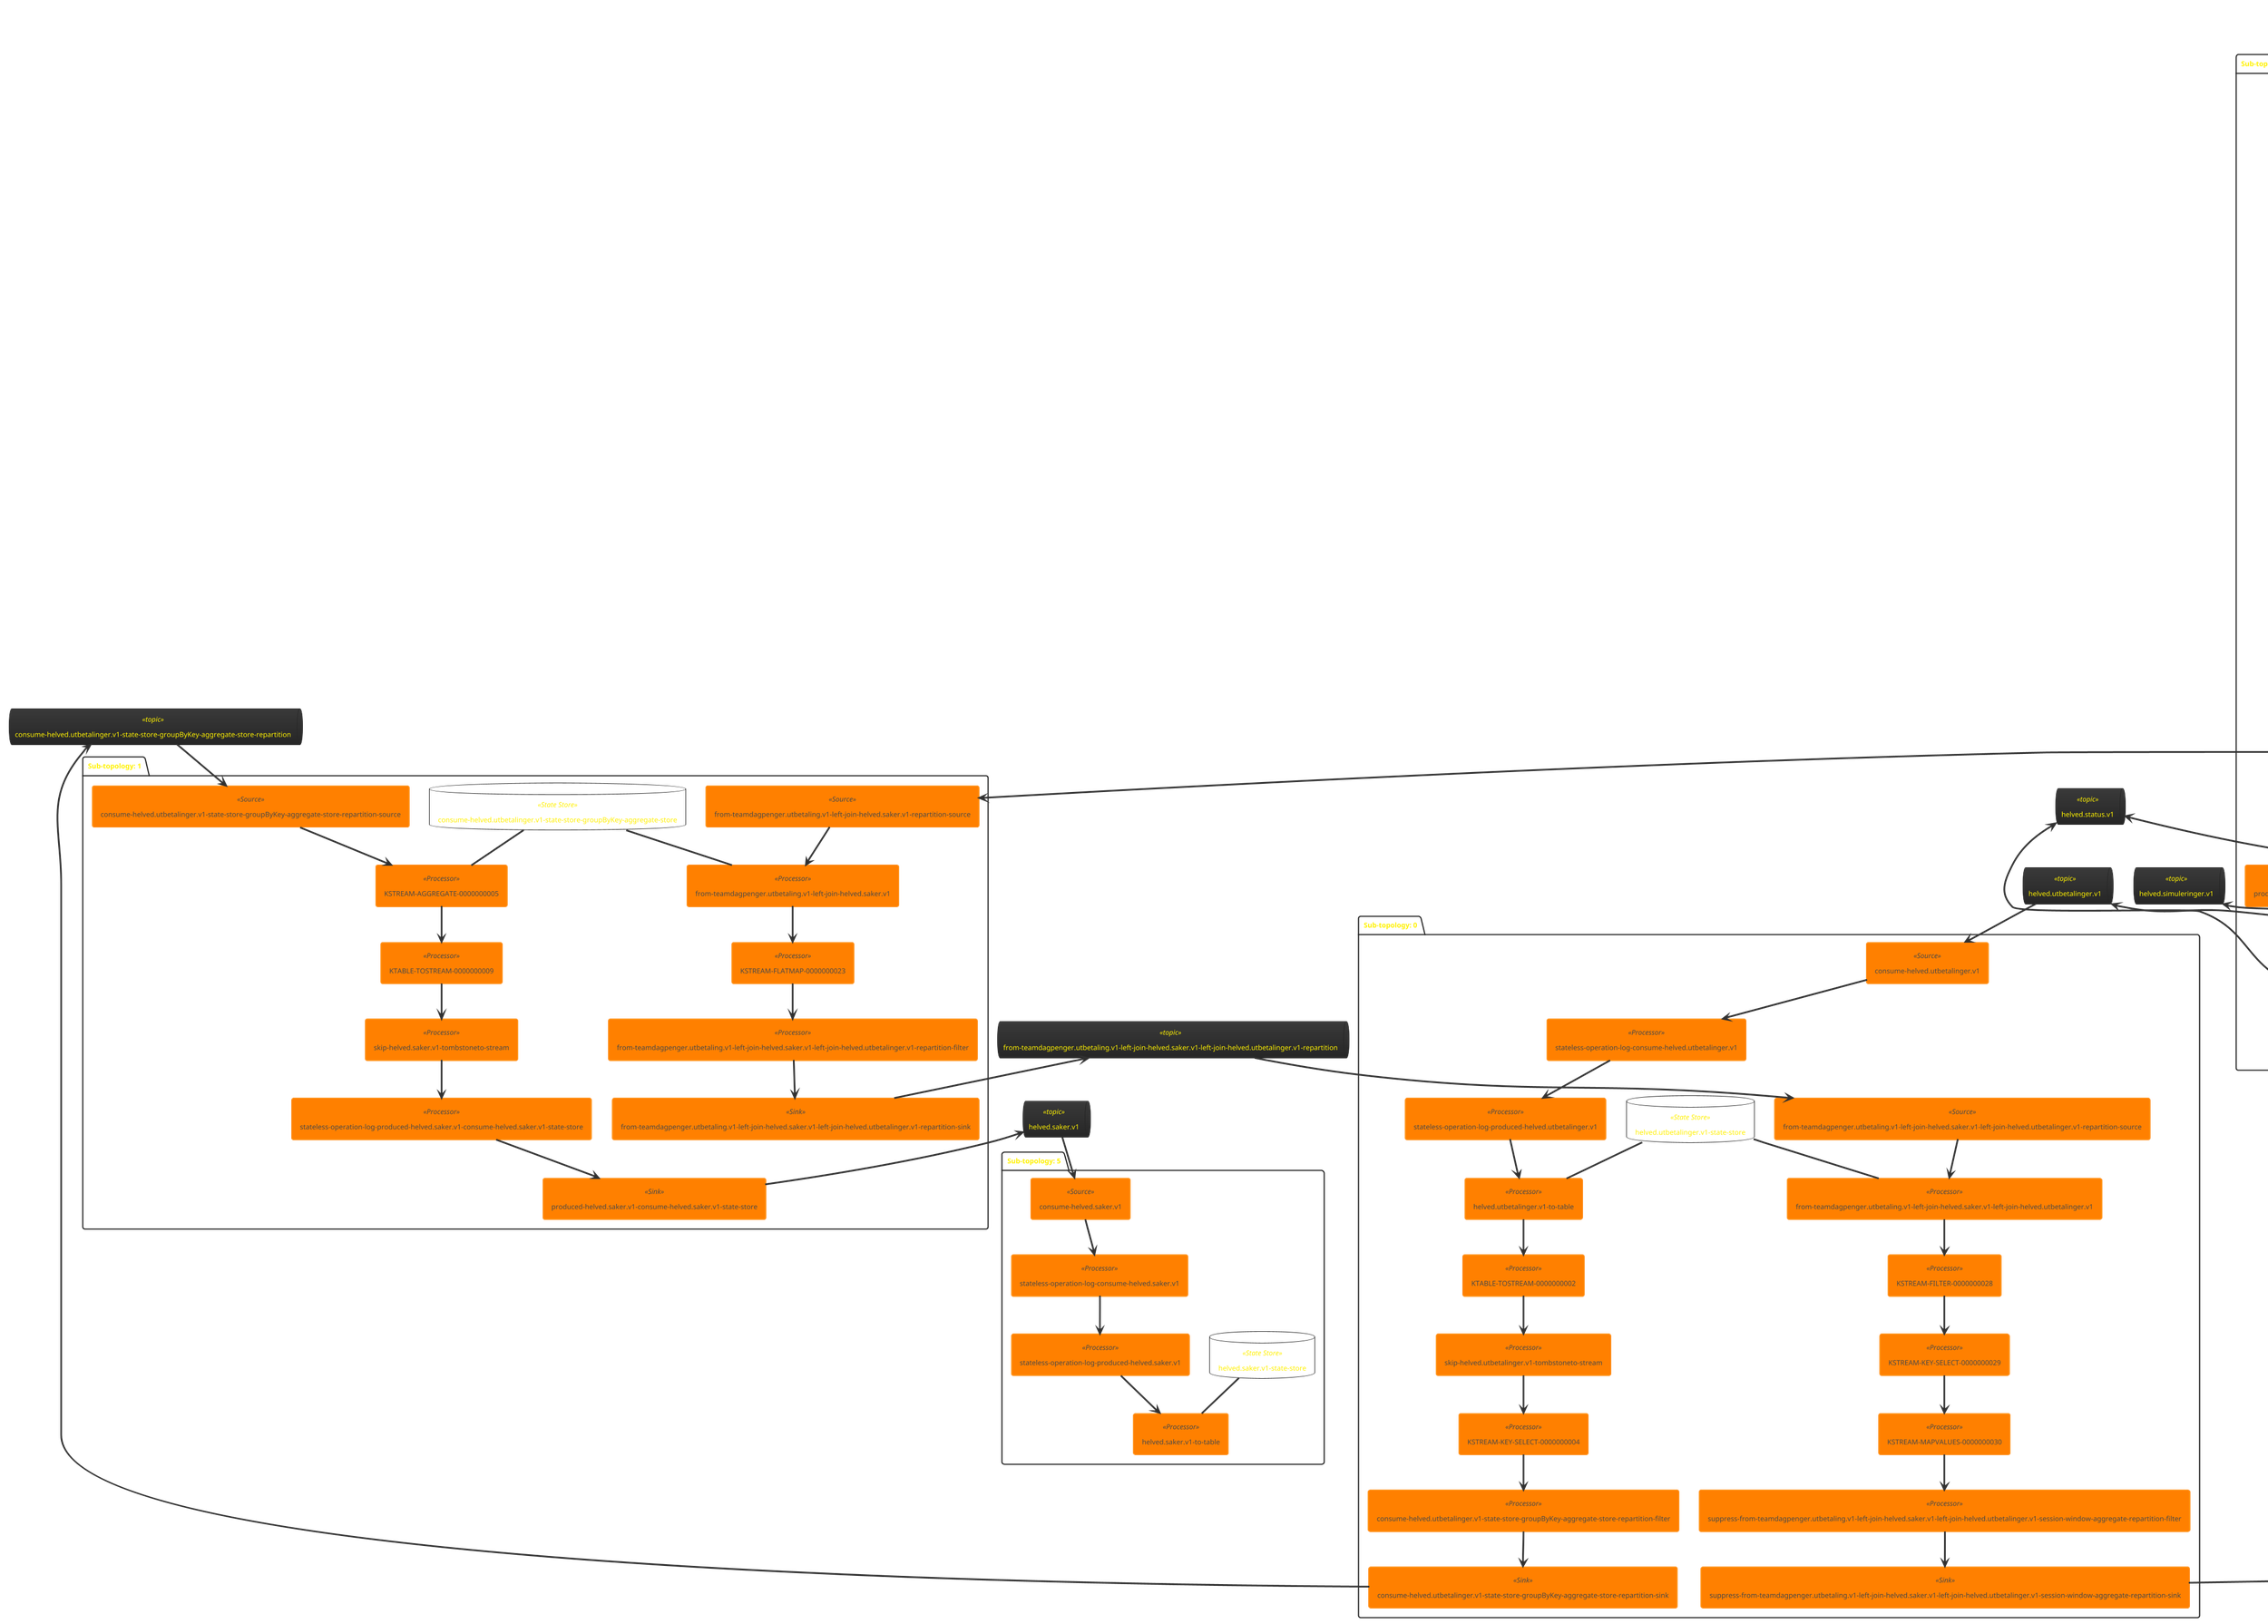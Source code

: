 @startuml
!theme black-knight
queue "consume-helved.utbetalinger.v1-state-store-groupByKey-aggregate-store-repartition" <<topic>> as consume_helved_utbetalinger_v1_state_store_groupByKey_aggregate_store_repartition
queue "suppress-from-teamdagpenger.utbetaling.v1-left-join-helved.saker.v1-left-join-helved.utbetalinger.v1-session-window-aggregate-repartition" <<topic>> as suppress_from_teamdagpenger_utbetaling_v1_left_join_helved_saker_v1_left_join_helved_utbetalinger_v1_session_window_aggregate_repartition
queue "helved.utbetalinger.v1" <<topic>> as helved_utbetalinger_v1
queue "from-teamdagpenger.utbetaling.v1-left-join-helved.saker.v1-left-join-helved.utbetalinger.v1-repartition" <<topic>> as from_teamdagpenger_utbetaling_v1_left_join_helved_saker_v1_left_join_helved_utbetalinger_v1_repartition
queue "helved.saker.v1" <<topic>> as helved_saker_v1
queue "from-teamdagpenger.utbetaling.v1-left-join-helved.saker.v1-repartition" <<topic>> as from_teamdagpenger_utbetaling_v1_left_join_helved_saker_v1_repartition
queue "from-teamdagpenger.utbetaling.v1-repartition" <<topic>> as from_teamdagpenger_utbetaling_v1_repartition
queue "teamdagpenger.utbetaling.v1" <<topic>> as teamdagpenger_utbetaling_v1
queue "helved.oppdrag.v1" <<topic>> as helved_oppdrag_v1
queue "helved.simuleringer.v1" <<topic>> as helved_simuleringer_v1
queue "helved.status.v1" <<topic>> as helved_status_v1
package "Sub-topology: 0" {
	database "helved.utbetalinger.v1-state-store" <<State Store>> as helved_utbetalinger_v1_state_store
	agent "consume-helved.utbetalinger.v1" <<Source>> as consume_helved_utbetalinger_v1
	agent "stateless-operation-log-consume-helved.utbetalinger.v1" <<Processor>> as stateless_operation_log_consume_helved_utbetalinger_v1
	agent "from-teamdagpenger.utbetaling.v1-left-join-helved.saker.v1-left-join-helved.utbetalinger.v1-repartition-source" <<Source>> as from_teamdagpenger_utbetaling_v1_left_join_helved_saker_v1_left_join_helved_utbetalinger_v1_repartition_source
	agent "stateless-operation-log-produced-helved.utbetalinger.v1" <<Processor>> as stateless_operation_log_produced_helved_utbetalinger_v1
	agent "from-teamdagpenger.utbetaling.v1-left-join-helved.saker.v1-left-join-helved.utbetalinger.v1" <<Processor>> as from_teamdagpenger_utbetaling_v1_left_join_helved_saker_v1_left_join_helved_utbetalinger_v1
	agent "helved.utbetalinger.v1-to-table" <<Processor>> as helved_utbetalinger_v1_to_table
	agent "KSTREAM-FILTER-0000000028" <<Processor>> as KSTREAM_FILTER_0000000028
	agent "KTABLE-TOSTREAM-0000000002" <<Processor>> as KTABLE_TOSTREAM_0000000002
	agent "KSTREAM-KEY-SELECT-0000000029" <<Processor>> as KSTREAM_KEY_SELECT_0000000029
	agent "skip-helved.utbetalinger.v1-tombstoneto-stream" <<Processor>> as skip_helved_utbetalinger_v1_tombstoneto_stream
	agent "KSTREAM-KEY-SELECT-0000000004" <<Processor>> as KSTREAM_KEY_SELECT_0000000004
	agent "KSTREAM-MAPVALUES-0000000030" <<Processor>> as KSTREAM_MAPVALUES_0000000030
	agent "consume-helved.utbetalinger.v1-state-store-groupByKey-aggregate-store-repartition-filter" <<Processor>> as consume_helved_utbetalinger_v1_state_store_groupByKey_aggregate_store_repartition_filter
	agent "suppress-from-teamdagpenger.utbetaling.v1-left-join-helved.saker.v1-left-join-helved.utbetalinger.v1-session-window-aggregate-repartition-filter" <<Processor>> as suppress_from_teamdagpenger_utbetaling_v1_left_join_helved_saker_v1_left_join_helved_utbetalinger_v1_session_window_aggregate_repartition_filter
	agent "consume-helved.utbetalinger.v1-state-store-groupByKey-aggregate-store-repartition-sink" <<Sink>> as consume_helved_utbetalinger_v1_state_store_groupByKey_aggregate_store_repartition_sink
	agent "suppress-from-teamdagpenger.utbetaling.v1-left-join-helved.saker.v1-left-join-helved.utbetalinger.v1-session-window-aggregate-repartition-sink" <<Sink>> as suppress_from_teamdagpenger_utbetaling_v1_left_join_helved_saker_v1_left_join_helved_utbetalinger_v1_session_window_aggregate_repartition_sink
	helved_utbetalinger_v1 --> consume_helved_utbetalinger_v1
	from_teamdagpenger_utbetaling_v1_left_join_helved_saker_v1_left_join_helved_utbetalinger_v1_repartition --> from_teamdagpenger_utbetaling_v1_left_join_helved_saker_v1_left_join_helved_utbetalinger_v1_repartition_source
	helved_utbetalinger_v1_state_store -- from_teamdagpenger_utbetaling_v1_left_join_helved_saker_v1_left_join_helved_utbetalinger_v1
	helved_utbetalinger_v1_state_store -- helved_utbetalinger_v1_to_table
	consume_helved_utbetalinger_v1_state_store_groupByKey_aggregate_store_repartition <-- consume_helved_utbetalinger_v1_state_store_groupByKey_aggregate_store_repartition_sink
	suppress_from_teamdagpenger_utbetaling_v1_left_join_helved_saker_v1_left_join_helved_utbetalinger_v1_session_window_aggregate_repartition <-- suppress_from_teamdagpenger_utbetaling_v1_left_join_helved_saker_v1_left_join_helved_utbetalinger_v1_session_window_aggregate_repartition_sink
	consume_helved_utbetalinger_v1 --> stateless_operation_log_consume_helved_utbetalinger_v1
	stateless_operation_log_consume_helved_utbetalinger_v1 --> stateless_operation_log_produced_helved_utbetalinger_v1
	from_teamdagpenger_utbetaling_v1_left_join_helved_saker_v1_left_join_helved_utbetalinger_v1_repartition_source --> from_teamdagpenger_utbetaling_v1_left_join_helved_saker_v1_left_join_helved_utbetalinger_v1
	stateless_operation_log_produced_helved_utbetalinger_v1 --> helved_utbetalinger_v1_to_table
	from_teamdagpenger_utbetaling_v1_left_join_helved_saker_v1_left_join_helved_utbetalinger_v1 --> KSTREAM_FILTER_0000000028
	helved_utbetalinger_v1_to_table --> KTABLE_TOSTREAM_0000000002
	KSTREAM_FILTER_0000000028 --> KSTREAM_KEY_SELECT_0000000029
	KTABLE_TOSTREAM_0000000002 --> skip_helved_utbetalinger_v1_tombstoneto_stream
	KSTREAM_KEY_SELECT_0000000029 --> KSTREAM_MAPVALUES_0000000030
	skip_helved_utbetalinger_v1_tombstoneto_stream --> KSTREAM_KEY_SELECT_0000000004
	KSTREAM_KEY_SELECT_0000000004 --> consume_helved_utbetalinger_v1_state_store_groupByKey_aggregate_store_repartition_filter
	KSTREAM_MAPVALUES_0000000030 --> suppress_from_teamdagpenger_utbetaling_v1_left_join_helved_saker_v1_left_join_helved_utbetalinger_v1_session_window_aggregate_repartition_filter
	consume_helved_utbetalinger_v1_state_store_groupByKey_aggregate_store_repartition_filter --> consume_helved_utbetalinger_v1_state_store_groupByKey_aggregate_store_repartition_sink
	suppress_from_teamdagpenger_utbetaling_v1_left_join_helved_saker_v1_left_join_helved_utbetalinger_v1_session_window_aggregate_repartition_filter --> suppress_from_teamdagpenger_utbetaling_v1_left_join_helved_saker_v1_left_join_helved_utbetalinger_v1_session_window_aggregate_repartition_sink
}
package "Sub-topology: 1" {
	database "consume-helved.utbetalinger.v1-state-store-groupByKey-aggregate-store" <<State Store>> as consume_helved_utbetalinger_v1_state_store_groupByKey_aggregate_store
	agent "consume-helved.utbetalinger.v1-state-store-groupByKey-aggregate-store-repartition-source" <<Source>> as consume_helved_utbetalinger_v1_state_store_groupByKey_aggregate_store_repartition_source
	agent "KSTREAM-AGGREGATE-0000000005" <<Processor>> as KSTREAM_AGGREGATE_0000000005
	agent "from-teamdagpenger.utbetaling.v1-left-join-helved.saker.v1-repartition-source" <<Source>> as from_teamdagpenger_utbetaling_v1_left_join_helved_saker_v1_repartition_source
	agent "KTABLE-TOSTREAM-0000000009" <<Processor>> as KTABLE_TOSTREAM_0000000009
	agent "from-teamdagpenger.utbetaling.v1-left-join-helved.saker.v1" <<Processor>> as from_teamdagpenger_utbetaling_v1_left_join_helved_saker_v1
	agent "KSTREAM-FLATMAP-0000000023" <<Processor>> as KSTREAM_FLATMAP_0000000023
	agent "skip-helved.saker.v1-tombstoneto-stream" <<Processor>> as skip_helved_saker_v1_tombstoneto_stream
	agent "from-teamdagpenger.utbetaling.v1-left-join-helved.saker.v1-left-join-helved.utbetalinger.v1-repartition-filter" <<Processor>> as from_teamdagpenger_utbetaling_v1_left_join_helved_saker_v1_left_join_helved_utbetalinger_v1_repartition_filter
	agent "stateless-operation-log-produced-helved.saker.v1-consume-helved.saker.v1-state-store" <<Processor>> as stateless_operation_log_produced_helved_saker_v1_consume_helved_saker_v1_state_store
	agent "from-teamdagpenger.utbetaling.v1-left-join-helved.saker.v1-left-join-helved.utbetalinger.v1-repartition-sink" <<Sink>> as from_teamdagpenger_utbetaling_v1_left_join_helved_saker_v1_left_join_helved_utbetalinger_v1_repartition_sink
	agent "produced-helved.saker.v1-consume-helved.saker.v1-state-store" <<Sink>> as produced_helved_saker_v1_consume_helved_saker_v1_state_store
	consume_helved_utbetalinger_v1_state_store_groupByKey_aggregate_store_repartition --> consume_helved_utbetalinger_v1_state_store_groupByKey_aggregate_store_repartition_source
	consume_helved_utbetalinger_v1_state_store_groupByKey_aggregate_store -- KSTREAM_AGGREGATE_0000000005
	from_teamdagpenger_utbetaling_v1_left_join_helved_saker_v1_repartition --> from_teamdagpenger_utbetaling_v1_left_join_helved_saker_v1_repartition_source
	consume_helved_utbetalinger_v1_state_store_groupByKey_aggregate_store -- from_teamdagpenger_utbetaling_v1_left_join_helved_saker_v1
	from_teamdagpenger_utbetaling_v1_left_join_helved_saker_v1_left_join_helved_utbetalinger_v1_repartition <-- from_teamdagpenger_utbetaling_v1_left_join_helved_saker_v1_left_join_helved_utbetalinger_v1_repartition_sink
	helved_saker_v1 <-- produced_helved_saker_v1_consume_helved_saker_v1_state_store
	consume_helved_utbetalinger_v1_state_store_groupByKey_aggregate_store_repartition_source --> KSTREAM_AGGREGATE_0000000005
	KSTREAM_AGGREGATE_0000000005 --> KTABLE_TOSTREAM_0000000009
	from_teamdagpenger_utbetaling_v1_left_join_helved_saker_v1_repartition_source --> from_teamdagpenger_utbetaling_v1_left_join_helved_saker_v1
	KTABLE_TOSTREAM_0000000009 --> skip_helved_saker_v1_tombstoneto_stream
	from_teamdagpenger_utbetaling_v1_left_join_helved_saker_v1 --> KSTREAM_FLATMAP_0000000023
	KSTREAM_FLATMAP_0000000023 --> from_teamdagpenger_utbetaling_v1_left_join_helved_saker_v1_left_join_helved_utbetalinger_v1_repartition_filter
	skip_helved_saker_v1_tombstoneto_stream --> stateless_operation_log_produced_helved_saker_v1_consume_helved_saker_v1_state_store
	from_teamdagpenger_utbetaling_v1_left_join_helved_saker_v1_left_join_helved_utbetalinger_v1_repartition_filter --> from_teamdagpenger_utbetaling_v1_left_join_helved_saker_v1_left_join_helved_utbetalinger_v1_repartition_sink
	stateless_operation_log_produced_helved_saker_v1_consume_helved_saker_v1_state_store --> produced_helved_saker_v1_consume_helved_saker_v1_state_store
}
package "Sub-topology: 2" {
	agent "consume-teamdagpenger.utbetaling.v1" <<Source>> as consume_teamdagpenger_utbetaling_v1
	agent "stateless-operation-log-consume-teamdagpenger.utbetaling.v1" <<Processor>> as stateless_operation_log_consume_teamdagpenger_utbetaling_v1
	agent "skip-teamdagpenger.utbetaling.v1-tombstone" <<Processor>> as skip_teamdagpenger_utbetaling_v1_tombstone
	agent "from-teamdagpenger.utbetaling.v1-repartition-filter" <<Processor>> as from_teamdagpenger_utbetaling_v1_repartition_filter
	agent "from-teamdagpenger.utbetaling.v1-repartition-sink" <<Sink>> as from_teamdagpenger_utbetaling_v1_repartition_sink
	teamdagpenger_utbetaling_v1 --> consume_teamdagpenger_utbetaling_v1
	from_teamdagpenger_utbetaling_v1_repartition <-- from_teamdagpenger_utbetaling_v1_repartition_sink
	consume_teamdagpenger_utbetaling_v1 --> stateless_operation_log_consume_teamdagpenger_utbetaling_v1
	stateless_operation_log_consume_teamdagpenger_utbetaling_v1 --> skip_teamdagpenger_utbetaling_v1_tombstone
	skip_teamdagpenger_utbetaling_v1_tombstone --> from_teamdagpenger_utbetaling_v1_repartition_filter
	from_teamdagpenger_utbetaling_v1_repartition_filter --> from_teamdagpenger_utbetaling_v1_repartition_sink
}
package "Sub-topology: 3" {
	agent "from-teamdagpenger.utbetaling.v1-repartition-source" <<Source>> as from_teamdagpenger_utbetaling_v1_repartition_source
	agent "KSTREAM-MAPVALUES-0000000017" <<Processor>> as KSTREAM_MAPVALUES_0000000017
	agent "KSTREAM-KEY-SELECT-0000000018" <<Processor>> as KSTREAM_KEY_SELECT_0000000018
	agent "from-teamdagpenger.utbetaling.v1-left-join-helved.saker.v1-repartition-filter" <<Processor>> as from_teamdagpenger_utbetaling_v1_left_join_helved_saker_v1_repartition_filter
	agent "from-teamdagpenger.utbetaling.v1-left-join-helved.saker.v1-repartition-sink" <<Sink>> as from_teamdagpenger_utbetaling_v1_left_join_helved_saker_v1_repartition_sink
	from_teamdagpenger_utbetaling_v1_repartition --> from_teamdagpenger_utbetaling_v1_repartition_source
	from_teamdagpenger_utbetaling_v1_left_join_helved_saker_v1_repartition <-- from_teamdagpenger_utbetaling_v1_left_join_helved_saker_v1_repartition_sink
	from_teamdagpenger_utbetaling_v1_repartition_source --> KSTREAM_MAPVALUES_0000000017
	KSTREAM_MAPVALUES_0000000017 --> KSTREAM_KEY_SELECT_0000000018
	KSTREAM_KEY_SELECT_0000000018 --> from_teamdagpenger_utbetaling_v1_left_join_helved_saker_v1_repartition_filter
	from_teamdagpenger_utbetaling_v1_left_join_helved_saker_v1_repartition_filter --> from_teamdagpenger_utbetaling_v1_left_join_helved_saker_v1_repartition_sink
}
package "Sub-topology: 4" {
	database "suppress-from-teamdagpenger.utbetaling.v1-left-join-helved.saker.v1-left-join-helved.utbetalinger.v1-session-window-aggregate" <<State Store>> as suppress_from_teamdagpenger_utbetaling_v1_left_join_helved_saker_v1_left_join_helved_utbetalinger_v1_session_window_aggregate
	database "dp-diff-window-agg-session-store" <<State Store>> as dp_diff_window_agg_session_store
	agent "suppress-from-teamdagpenger.utbetaling.v1-left-join-helved.saker.v1-left-join-helved.utbetalinger.v1-session-window-aggregate-repartition-source" <<Source>> as suppress_from_teamdagpenger_utbetaling_v1_left_join_helved_saker_v1_left_join_helved_utbetalinger_v1_session_window_aggregate_repartition_source
	agent "from-teamdagpenger.utbetaling.v1-left-join-helved.saker.v1-left-join-helved.utbetalinger.v1-session-window-operation-reduced" <<Processor>> as from_teamdagpenger_utbetaling_v1_left_join_helved_saker_v1_left_join_helved_utbetalinger_v1_session_window_operation_reduced
	agent "KTABLE-TOSTREAM-0000000035" <<Processor>> as KTABLE_TOSTREAM_0000000035
	agent "suppress-from-teamdagpenger.utbetaling.v1-left-join-helved.saker.v1-left-join-helved.utbetalinger.v1-session-window" <<Processor>> as suppress_from_teamdagpenger_utbetaling_v1_left_join_helved_saker_v1_left_join_helved_utbetalinger_v1_session_window
	agent "KSTREAM-KEY-SELECT-0000000036" <<Processor>> as KSTREAM_KEY_SELECT_0000000036
	agent "KSTREAM-MAPVALUES-0000000037" <<Processor>> as KSTREAM_MAPVALUES_0000000037
	agent "split-from-teamdagpenger.utbetaling.v1-left-join-helved.saker.v1-left-join-helved.utbetalinger.v1-session-window-reduced" <<Processor>> as split_from_teamdagpenger_utbetaling_v1_left_join_helved_saker_v1_left_join_helved_utbetalinger_v1_session_window_reduced
	agent "split-from-teamdagpenger.utbetaling.v1-left-join-helved.saker.v1-left-join-helved.utbetalinger.v1-session-window-reduced-branch-1" <<Processor>> as split_from_teamdagpenger_utbetaling_v1_left_join_helved_saker_v1_left_join_helved_utbetalinger_v1_session_window_reduced_branch_1
	agent "KSTREAM-MAPVALUES-0000000040" <<Processor>> as KSTREAM_MAPVALUES_0000000040
	agent "KSTREAM-FLATMAPVALUES-0000000045" <<Processor>> as KSTREAM_FLATMAPVALUES_0000000045
	agent "split-from-teamdagpenger.utbetaling.v1-left-join-helved.saker.v1-left-join-helved.utbetalinger.v1-session-window-reduced-branch-default" <<Processor>> as split_from_teamdagpenger_utbetaling_v1_left_join_helved_saker_v1_left_join_helved_utbetalinger_v1_session_window_reduced_branch_default
	agent "KSTREAM-FLATMAP-0000000041" <<Processor>> as KSTREAM_FLATMAP_0000000041
	agent "KSTREAM-FLATMAPVALUES-0000000043" <<Processor>> as KSTREAM_FLATMAPVALUES_0000000043
	agent "KSTREAM-MAPVALUES-0000000047" <<Processor>> as KSTREAM_MAPVALUES_0000000047
	agent "KSTREAM-MAPVALUES-0000000050" <<Processor>> as KSTREAM_MAPVALUES_0000000050
	agent "stateless-operation-log-produced-helved.oppdrag.v1-via-branch-1-from-teamdagpenger.utbetaling.v1-left-join-helved.saker.v1-left-join-helved.utbetalinger.v1-session-window-reduced" <<Processor>> as stateless_operation_log_produced_helved_oppdrag_v1_via_branch_1_from_teamdagpenger_utbetaling_v1_left_join_helved_saker_v1_left_join_helved_utbetalinger_v1_session_window_reduced
	agent "stateless-operation-log-produced-helved.simuleringer.v1-via-branch-1-from-teamdagpenger.utbetaling.v1-left-join-helved.saker.v1-left-join-helved.utbetalinger.v1-session-window-reduced" <<Processor>> as stateless_operation_log_produced_helved_simuleringer_v1_via_branch_1_from_teamdagpenger_utbetaling_v1_left_join_helved_saker_v1_left_join_helved_utbetalinger_v1_session_window_reduced
	agent "stateless-operation-log-produced-helved.status.v1-via-branch-1-from-teamdagpenger.utbetaling.v1-left-join-helved.saker.v1-left-join-helved.utbetalinger.v1-session-window-reduced" <<Processor>> as stateless_operation_log_produced_helved_status_v1_via_branch_1_from_teamdagpenger_utbetaling_v1_left_join_helved_saker_v1_left_join_helved_utbetalinger_v1_session_window_reduced
	agent "stateless-operation-log-produced-helved.status.v1-via-branch-default-from-teamdagpenger.utbetaling.v1-left-join-helved.saker.v1-left-join-helved.utbetalinger.v1-session-window-reduced" <<Processor>> as stateless_operation_log_produced_helved_status_v1_via_branch_default_from_teamdagpenger_utbetaling_v1_left_join_helved_saker_v1_left_join_helved_utbetalinger_v1_session_window_reduced
	agent "stateless-operation-log-produced-helved.utbetalinger.v1-via-branch-1-from-teamdagpenger.utbetaling.v1-left-join-helved.saker.v1-left-join-helved.utbetalinger.v1-session-window-reduced" <<Processor>> as stateless_operation_log_produced_helved_utbetalinger_v1_via_branch_1_from_teamdagpenger_utbetaling_v1_left_join_helved_saker_v1_left_join_helved_utbetalinger_v1_session_window_reduced
	agent "produced-helved.oppdrag.v1-via-branch-1-from-teamdagpenger.utbetaling.v1-left-join-helved.saker.v1-left-join-helved.utbetalinger.v1-session-window-reduced" <<Sink>> as produced_helved_oppdrag_v1_via_branch_1_from_teamdagpenger_utbetaling_v1_left_join_helved_saker_v1_left_join_helved_utbetalinger_v1_session_window_reduced
	agent "produced-helved.simuleringer.v1-via-branch-1-from-teamdagpenger.utbetaling.v1-left-join-helved.saker.v1-left-join-helved.utbetalinger.v1-session-window-reduced" <<Sink>> as produced_helved_simuleringer_v1_via_branch_1_from_teamdagpenger_utbetaling_v1_left_join_helved_saker_v1_left_join_helved_utbetalinger_v1_session_window_reduced
	agent "produced-helved.status.v1-via-branch-1-from-teamdagpenger.utbetaling.v1-left-join-helved.saker.v1-left-join-helved.utbetalinger.v1-session-window-reduced" <<Sink>> as produced_helved_status_v1_via_branch_1_from_teamdagpenger_utbetaling_v1_left_join_helved_saker_v1_left_join_helved_utbetalinger_v1_session_window_reduced
	agent "produced-helved.status.v1-via-branch-default-from-teamdagpenger.utbetaling.v1-left-join-helved.saker.v1-left-join-helved.utbetalinger.v1-session-window-reduced" <<Sink>> as produced_helved_status_v1_via_branch_default_from_teamdagpenger_utbetaling_v1_left_join_helved_saker_v1_left_join_helved_utbetalinger_v1_session_window_reduced
	agent "produced-helved.utbetalinger.v1-via-branch-1-from-teamdagpenger.utbetaling.v1-left-join-helved.saker.v1-left-join-helved.utbetalinger.v1-session-window-reduced" <<Sink>> as produced_helved_utbetalinger_v1_via_branch_1_from_teamdagpenger_utbetaling_v1_left_join_helved_saker_v1_left_join_helved_utbetalinger_v1_session_window_reduced
	suppress_from_teamdagpenger_utbetaling_v1_left_join_helved_saker_v1_left_join_helved_utbetalinger_v1_session_window_aggregate_repartition --> suppress_from_teamdagpenger_utbetaling_v1_left_join_helved_saker_v1_left_join_helved_utbetalinger_v1_session_window_aggregate_repartition_source
	suppress_from_teamdagpenger_utbetaling_v1_left_join_helved_saker_v1_left_join_helved_utbetalinger_v1_session_window_aggregate -- from_teamdagpenger_utbetaling_v1_left_join_helved_saker_v1_left_join_helved_utbetalinger_v1_session_window_operation_reduced
	dp_diff_window_agg_session_store -- suppress_from_teamdagpenger_utbetaling_v1_left_join_helved_saker_v1_left_join_helved_utbetalinger_v1_session_window
	helved_oppdrag_v1 <-- produced_helved_oppdrag_v1_via_branch_1_from_teamdagpenger_utbetaling_v1_left_join_helved_saker_v1_left_join_helved_utbetalinger_v1_session_window_reduced
	helved_simuleringer_v1 <-- produced_helved_simuleringer_v1_via_branch_1_from_teamdagpenger_utbetaling_v1_left_join_helved_saker_v1_left_join_helved_utbetalinger_v1_session_window_reduced
	helved_status_v1 <-- produced_helved_status_v1_via_branch_1_from_teamdagpenger_utbetaling_v1_left_join_helved_saker_v1_left_join_helved_utbetalinger_v1_session_window_reduced
	helved_status_v1 <-- produced_helved_status_v1_via_branch_default_from_teamdagpenger_utbetaling_v1_left_join_helved_saker_v1_left_join_helved_utbetalinger_v1_session_window_reduced
	helved_utbetalinger_v1 <-- produced_helved_utbetalinger_v1_via_branch_1_from_teamdagpenger_utbetaling_v1_left_join_helved_saker_v1_left_join_helved_utbetalinger_v1_session_window_reduced
	suppress_from_teamdagpenger_utbetaling_v1_left_join_helved_saker_v1_left_join_helved_utbetalinger_v1_session_window_aggregate_repartition_source --> from_teamdagpenger_utbetaling_v1_left_join_helved_saker_v1_left_join_helved_utbetalinger_v1_session_window_operation_reduced
	from_teamdagpenger_utbetaling_v1_left_join_helved_saker_v1_left_join_helved_utbetalinger_v1_session_window_operation_reduced --> KTABLE_TOSTREAM_0000000035
	KTABLE_TOSTREAM_0000000035 --> suppress_from_teamdagpenger_utbetaling_v1_left_join_helved_saker_v1_left_join_helved_utbetalinger_v1_session_window
	suppress_from_teamdagpenger_utbetaling_v1_left_join_helved_saker_v1_left_join_helved_utbetalinger_v1_session_window --> KSTREAM_KEY_SELECT_0000000036
	KSTREAM_KEY_SELECT_0000000036 --> KSTREAM_MAPVALUES_0000000037
	KSTREAM_MAPVALUES_0000000037 --> split_from_teamdagpenger_utbetaling_v1_left_join_helved_saker_v1_left_join_helved_utbetalinger_v1_session_window_reduced
	split_from_teamdagpenger_utbetaling_v1_left_join_helved_saker_v1_left_join_helved_utbetalinger_v1_session_window_reduced --> split_from_teamdagpenger_utbetaling_v1_left_join_helved_saker_v1_left_join_helved_utbetalinger_v1_session_window_reduced_branch_1
	split_from_teamdagpenger_utbetaling_v1_left_join_helved_saker_v1_left_join_helved_utbetalinger_v1_session_window_reduced --> split_from_teamdagpenger_utbetaling_v1_left_join_helved_saker_v1_left_join_helved_utbetalinger_v1_session_window_reduced_branch_default
	split_from_teamdagpenger_utbetaling_v1_left_join_helved_saker_v1_left_join_helved_utbetalinger_v1_session_window_reduced_branch_1 --> KSTREAM_MAPVALUES_0000000040
	KSTREAM_MAPVALUES_0000000040 --> KSTREAM_FLATMAP_0000000041
	KSTREAM_MAPVALUES_0000000040 --> KSTREAM_FLATMAPVALUES_0000000045
	KSTREAM_MAPVALUES_0000000040 --> KSTREAM_FLATMAPVALUES_0000000043
	KSTREAM_FLATMAPVALUES_0000000045 --> stateless_operation_log_produced_helved_oppdrag_v1_via_branch_1_from_teamdagpenger_utbetaling_v1_left_join_helved_saker_v1_left_join_helved_utbetalinger_v1_session_window_reduced
	KSTREAM_FLATMAPVALUES_0000000045 --> KSTREAM_MAPVALUES_0000000047
	split_from_teamdagpenger_utbetaling_v1_left_join_helved_saker_v1_left_join_helved_utbetalinger_v1_session_window_reduced_branch_default --> KSTREAM_MAPVALUES_0000000050
	KSTREAM_FLATMAP_0000000041 --> stateless_operation_log_produced_helved_utbetalinger_v1_via_branch_1_from_teamdagpenger_utbetaling_v1_left_join_helved_saker_v1_left_join_helved_utbetalinger_v1_session_window_reduced
	KSTREAM_FLATMAPVALUES_0000000043 --> stateless_operation_log_produced_helved_simuleringer_v1_via_branch_1_from_teamdagpenger_utbetaling_v1_left_join_helved_saker_v1_left_join_helved_utbetalinger_v1_session_window_reduced
	KSTREAM_MAPVALUES_0000000047 --> stateless_operation_log_produced_helved_status_v1_via_branch_1_from_teamdagpenger_utbetaling_v1_left_join_helved_saker_v1_left_join_helved_utbetalinger_v1_session_window_reduced
	KSTREAM_MAPVALUES_0000000050 --> stateless_operation_log_produced_helved_status_v1_via_branch_default_from_teamdagpenger_utbetaling_v1_left_join_helved_saker_v1_left_join_helved_utbetalinger_v1_session_window_reduced
	stateless_operation_log_produced_helved_oppdrag_v1_via_branch_1_from_teamdagpenger_utbetaling_v1_left_join_helved_saker_v1_left_join_helved_utbetalinger_v1_session_window_reduced --> produced_helved_oppdrag_v1_via_branch_1_from_teamdagpenger_utbetaling_v1_left_join_helved_saker_v1_left_join_helved_utbetalinger_v1_session_window_reduced
	stateless_operation_log_produced_helved_simuleringer_v1_via_branch_1_from_teamdagpenger_utbetaling_v1_left_join_helved_saker_v1_left_join_helved_utbetalinger_v1_session_window_reduced --> produced_helved_simuleringer_v1_via_branch_1_from_teamdagpenger_utbetaling_v1_left_join_helved_saker_v1_left_join_helved_utbetalinger_v1_session_window_reduced
	stateless_operation_log_produced_helved_status_v1_via_branch_1_from_teamdagpenger_utbetaling_v1_left_join_helved_saker_v1_left_join_helved_utbetalinger_v1_session_window_reduced --> produced_helved_status_v1_via_branch_1_from_teamdagpenger_utbetaling_v1_left_join_helved_saker_v1_left_join_helved_utbetalinger_v1_session_window_reduced
	stateless_operation_log_produced_helved_status_v1_via_branch_default_from_teamdagpenger_utbetaling_v1_left_join_helved_saker_v1_left_join_helved_utbetalinger_v1_session_window_reduced --> produced_helved_status_v1_via_branch_default_from_teamdagpenger_utbetaling_v1_left_join_helved_saker_v1_left_join_helved_utbetalinger_v1_session_window_reduced
	stateless_operation_log_produced_helved_utbetalinger_v1_via_branch_1_from_teamdagpenger_utbetaling_v1_left_join_helved_saker_v1_left_join_helved_utbetalinger_v1_session_window_reduced --> produced_helved_utbetalinger_v1_via_branch_1_from_teamdagpenger_utbetaling_v1_left_join_helved_saker_v1_left_join_helved_utbetalinger_v1_session_window_reduced
}
package "Sub-topology: 5" {
	database "helved.saker.v1-state-store" <<State Store>> as helved_saker_v1_state_store
	agent "consume-helved.saker.v1" <<Source>> as consume_helved_saker_v1
	agent "stateless-operation-log-consume-helved.saker.v1" <<Processor>> as stateless_operation_log_consume_helved_saker_v1
	agent "stateless-operation-log-produced-helved.saker.v1" <<Processor>> as stateless_operation_log_produced_helved_saker_v1
	agent "helved.saker.v1-to-table" <<Processor>> as helved_saker_v1_to_table
	helved_saker_v1 --> consume_helved_saker_v1
	helved_saker_v1_state_store -- helved_saker_v1_to_table
	consume_helved_saker_v1 --> stateless_operation_log_consume_helved_saker_v1
	stateless_operation_log_consume_helved_saker_v1 --> stateless_operation_log_produced_helved_saker_v1
	stateless_operation_log_produced_helved_saker_v1 --> helved_saker_v1_to_table
}
@enduml